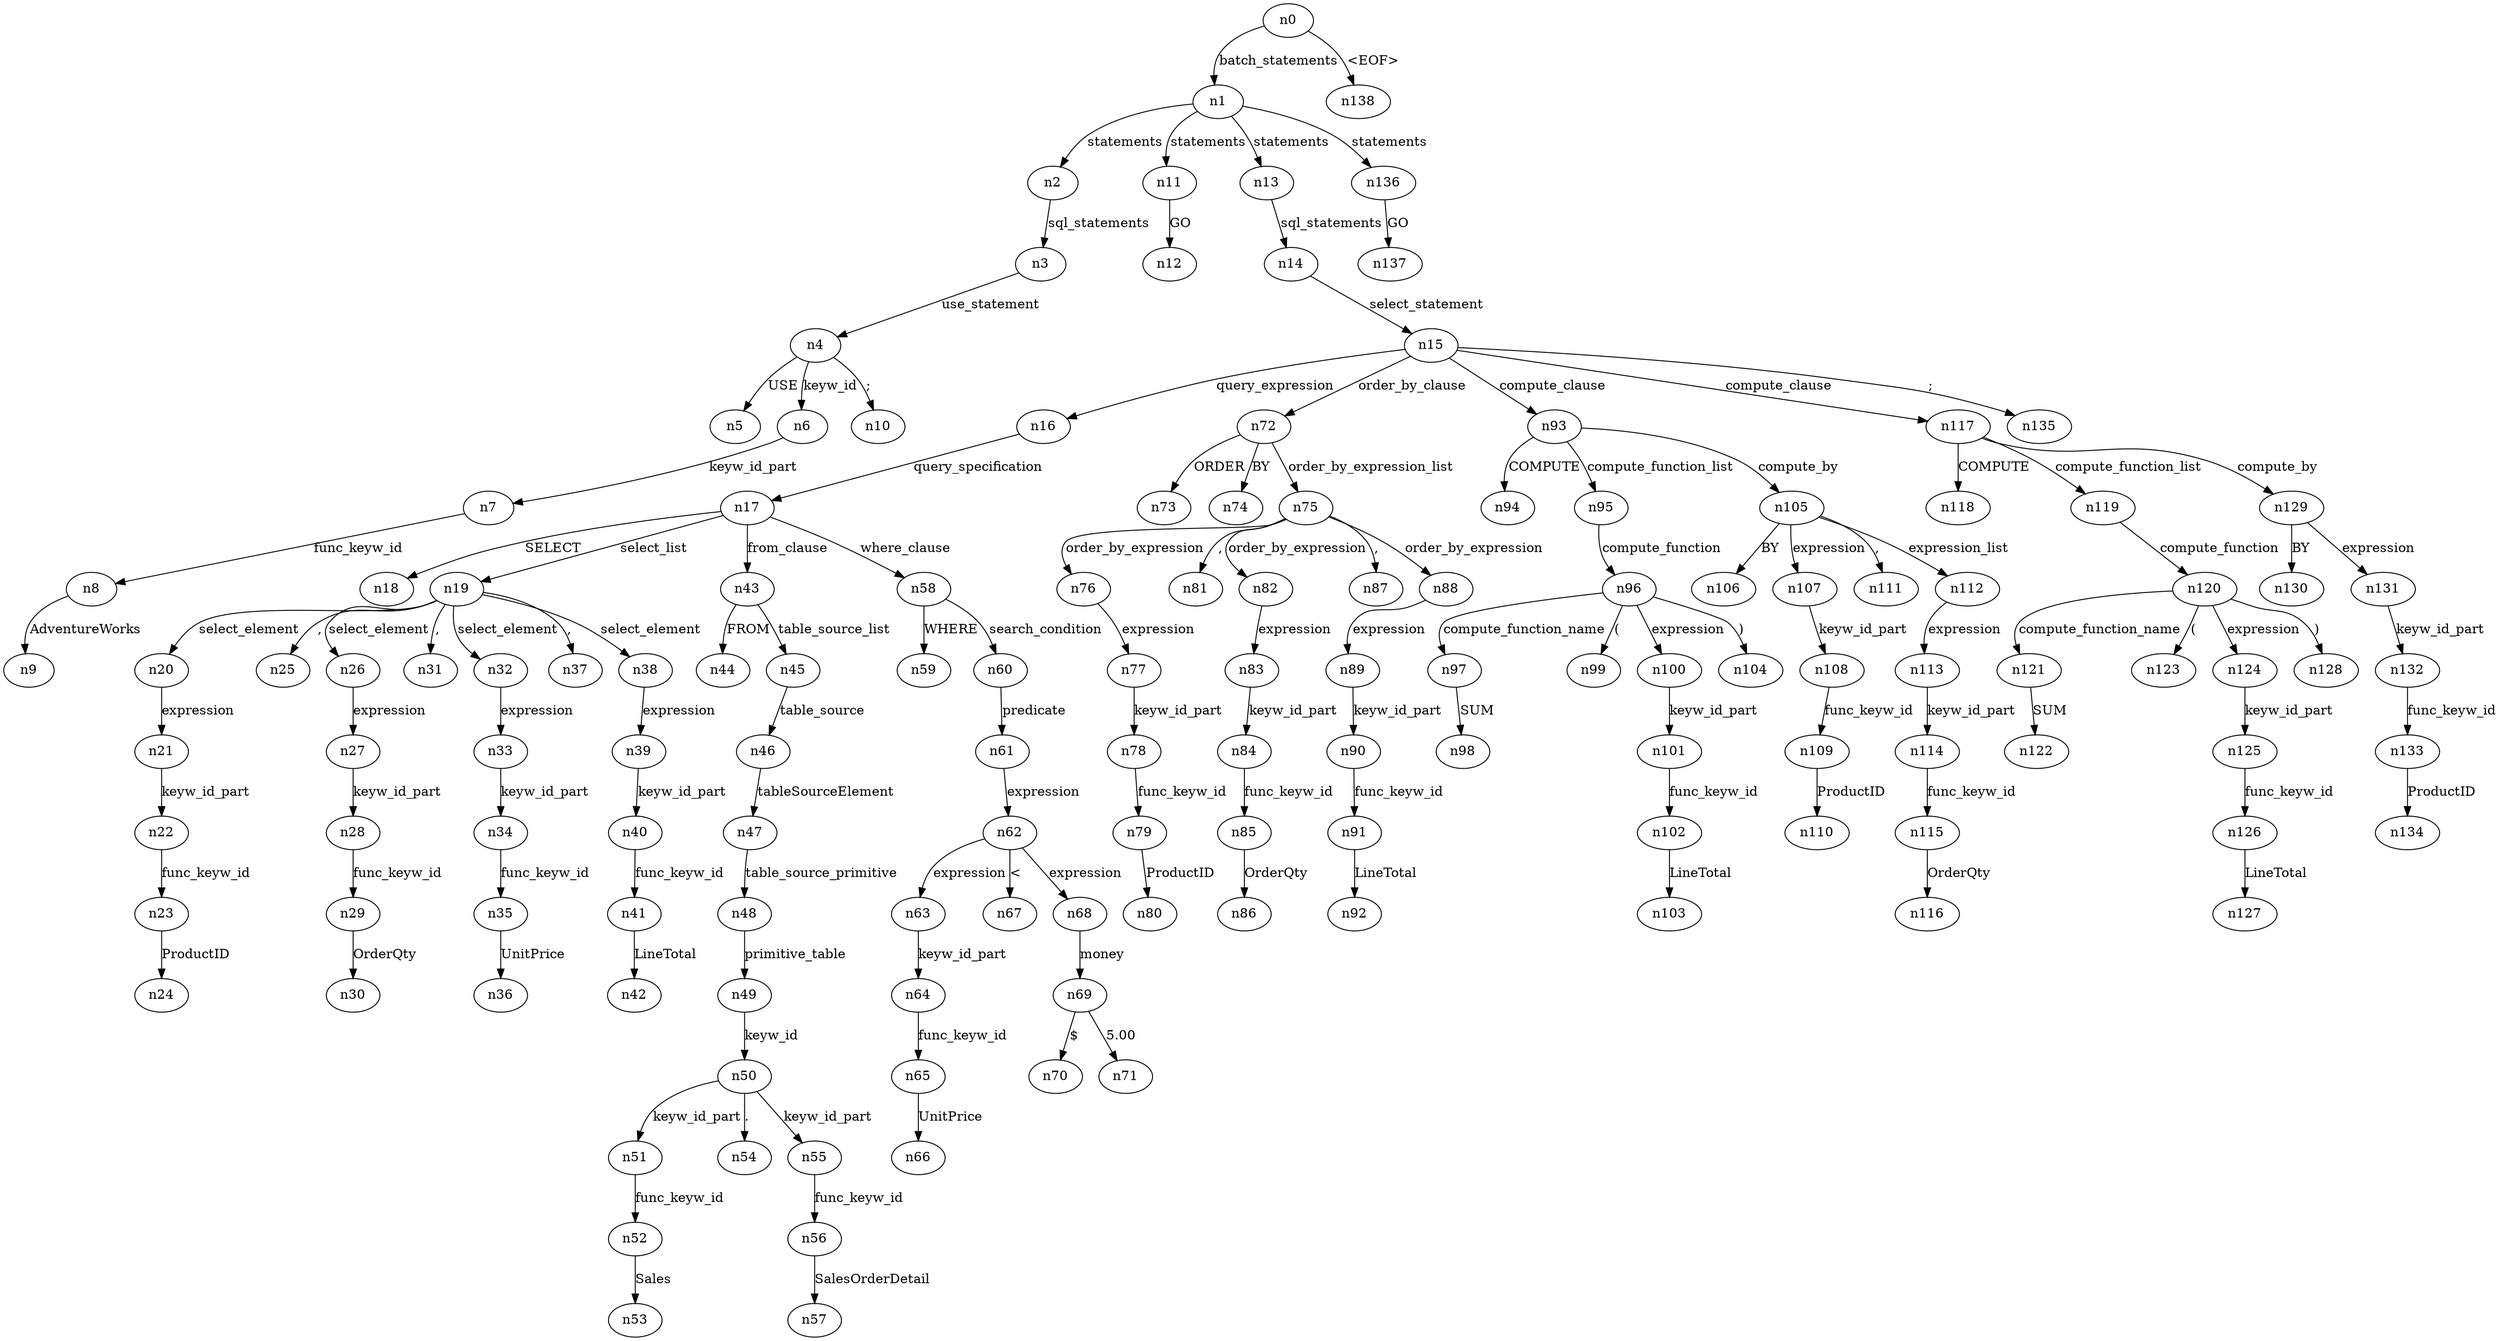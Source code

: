 digraph ParseTree {
  n0 -> n1 [label="batch_statements"];
  n1 -> n2 [label="statements"];
  n2 -> n3 [label="sql_statements"];
  n3 -> n4 [label="use_statement"];
  n4 -> n5 [label="USE"];
  n4 -> n6 [label="keyw_id"];
  n6 -> n7 [label="keyw_id_part"];
  n7 -> n8 [label="func_keyw_id"];
  n8 -> n9 [label="AdventureWorks"];
  n4 -> n10 [label=";"];
  n1 -> n11 [label="statements"];
  n11 -> n12 [label="GO"];
  n1 -> n13 [label="statements"];
  n13 -> n14 [label="sql_statements"];
  n14 -> n15 [label="select_statement"];
  n15 -> n16 [label="query_expression"];
  n16 -> n17 [label="query_specification"];
  n17 -> n18 [label="SELECT"];
  n17 -> n19 [label="select_list"];
  n19 -> n20 [label="select_element"];
  n20 -> n21 [label="expression"];
  n21 -> n22 [label="keyw_id_part"];
  n22 -> n23 [label="func_keyw_id"];
  n23 -> n24 [label="ProductID"];
  n19 -> n25 [label=","];
  n19 -> n26 [label="select_element"];
  n26 -> n27 [label="expression"];
  n27 -> n28 [label="keyw_id_part"];
  n28 -> n29 [label="func_keyw_id"];
  n29 -> n30 [label="OrderQty"];
  n19 -> n31 [label=","];
  n19 -> n32 [label="select_element"];
  n32 -> n33 [label="expression"];
  n33 -> n34 [label="keyw_id_part"];
  n34 -> n35 [label="func_keyw_id"];
  n35 -> n36 [label="UnitPrice"];
  n19 -> n37 [label=","];
  n19 -> n38 [label="select_element"];
  n38 -> n39 [label="expression"];
  n39 -> n40 [label="keyw_id_part"];
  n40 -> n41 [label="func_keyw_id"];
  n41 -> n42 [label="LineTotal"];
  n17 -> n43 [label="from_clause"];
  n43 -> n44 [label="FROM"];
  n43 -> n45 [label="table_source_list"];
  n45 -> n46 [label="table_source"];
  n46 -> n47 [label="tableSourceElement"];
  n47 -> n48 [label="table_source_primitive"];
  n48 -> n49 [label="primitive_table"];
  n49 -> n50 [label="keyw_id"];
  n50 -> n51 [label="keyw_id_part"];
  n51 -> n52 [label="func_keyw_id"];
  n52 -> n53 [label="Sales"];
  n50 -> n54 [label="."];
  n50 -> n55 [label="keyw_id_part"];
  n55 -> n56 [label="func_keyw_id"];
  n56 -> n57 [label="SalesOrderDetail"];
  n17 -> n58 [label="where_clause"];
  n58 -> n59 [label="WHERE"];
  n58 -> n60 [label="search_condition"];
  n60 -> n61 [label="predicate"];
  n61 -> n62 [label="expression"];
  n62 -> n63 [label="expression"];
  n63 -> n64 [label="keyw_id_part"];
  n64 -> n65 [label="func_keyw_id"];
  n65 -> n66 [label="UnitPrice"];
  n62 -> n67 [label="<"];
  n62 -> n68 [label="expression"];
  n68 -> n69 [label="money"];
  n69 -> n70 [label="$"];
  n69 -> n71 [label="5.00"];
  n15 -> n72 [label="order_by_clause"];
  n72 -> n73 [label="ORDER"];
  n72 -> n74 [label="BY"];
  n72 -> n75 [label="order_by_expression_list"];
  n75 -> n76 [label="order_by_expression"];
  n76 -> n77 [label="expression"];
  n77 -> n78 [label="keyw_id_part"];
  n78 -> n79 [label="func_keyw_id"];
  n79 -> n80 [label="ProductID"];
  n75 -> n81 [label=","];
  n75 -> n82 [label="order_by_expression"];
  n82 -> n83 [label="expression"];
  n83 -> n84 [label="keyw_id_part"];
  n84 -> n85 [label="func_keyw_id"];
  n85 -> n86 [label="OrderQty"];
  n75 -> n87 [label=","];
  n75 -> n88 [label="order_by_expression"];
  n88 -> n89 [label="expression"];
  n89 -> n90 [label="keyw_id_part"];
  n90 -> n91 [label="func_keyw_id"];
  n91 -> n92 [label="LineTotal"];
  n15 -> n93 [label="compute_clause"];
  n93 -> n94 [label="COMPUTE"];
  n93 -> n95 [label="compute_function_list"];
  n95 -> n96 [label="compute_function"];
  n96 -> n97 [label="compute_function_name"];
  n97 -> n98 [label="SUM"];
  n96 -> n99 [label="("];
  n96 -> n100 [label="expression"];
  n100 -> n101 [label="keyw_id_part"];
  n101 -> n102 [label="func_keyw_id"];
  n102 -> n103 [label="LineTotal"];
  n96 -> n104 [label=")"];
  n93 -> n105 [label="compute_by"];
  n105 -> n106 [label="BY"];
  n105 -> n107 [label="expression"];
  n107 -> n108 [label="keyw_id_part"];
  n108 -> n109 [label="func_keyw_id"];
  n109 -> n110 [label="ProductID"];
  n105 -> n111 [label=","];
  n105 -> n112 [label="expression_list"];
  n112 -> n113 [label="expression"];
  n113 -> n114 [label="keyw_id_part"];
  n114 -> n115 [label="func_keyw_id"];
  n115 -> n116 [label="OrderQty"];
  n15 -> n117 [label="compute_clause"];
  n117 -> n118 [label="COMPUTE"];
  n117 -> n119 [label="compute_function_list"];
  n119 -> n120 [label="compute_function"];
  n120 -> n121 [label="compute_function_name"];
  n121 -> n122 [label="SUM"];
  n120 -> n123 [label="("];
  n120 -> n124 [label="expression"];
  n124 -> n125 [label="keyw_id_part"];
  n125 -> n126 [label="func_keyw_id"];
  n126 -> n127 [label="LineTotal"];
  n120 -> n128 [label=")"];
  n117 -> n129 [label="compute_by"];
  n129 -> n130 [label="BY"];
  n129 -> n131 [label="expression"];
  n131 -> n132 [label="keyw_id_part"];
  n132 -> n133 [label="func_keyw_id"];
  n133 -> n134 [label="ProductID"];
  n15 -> n135 [label=";"];
  n1 -> n136 [label="statements"];
  n136 -> n137 [label="GO"];
  n0 -> n138 [label="<EOF>"];
}